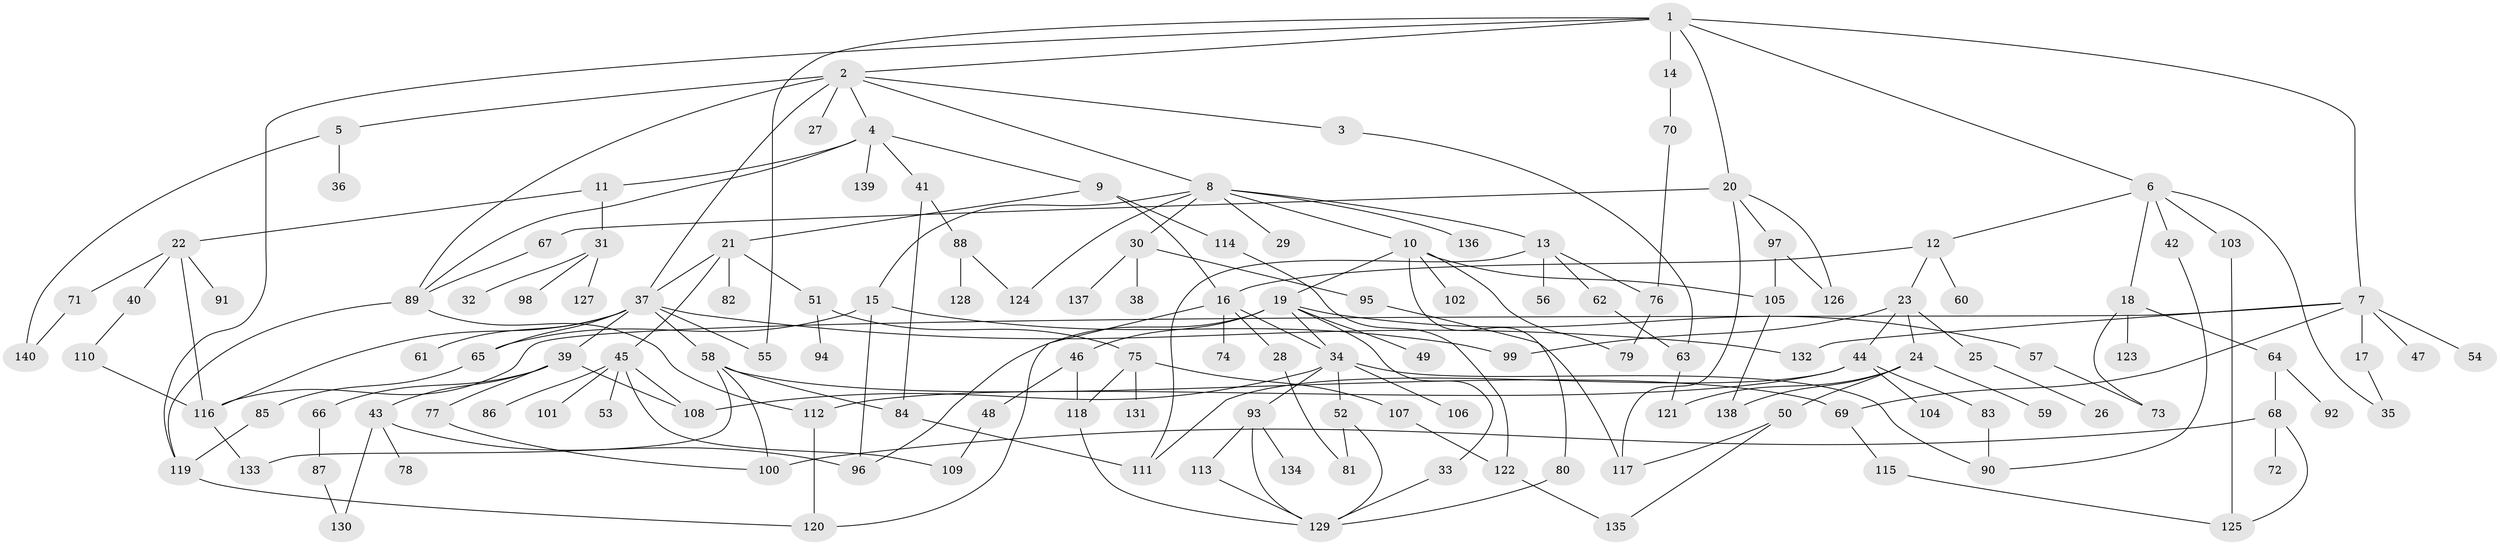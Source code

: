 // coarse degree distribution, {7: 0.04081632653061224, 10: 0.01020408163265306, 3: 0.19387755102040816, 4: 0.08163265306122448, 2: 0.30612244897959184, 6: 0.061224489795918366, 11: 0.01020408163265306, 5: 0.061224489795918366, 1: 0.21428571428571427, 8: 0.01020408163265306, 9: 0.01020408163265306}
// Generated by graph-tools (version 1.1) at 2025/23/03/03/25 07:23:32]
// undirected, 140 vertices, 195 edges
graph export_dot {
graph [start="1"]
  node [color=gray90,style=filled];
  1;
  2;
  3;
  4;
  5;
  6;
  7;
  8;
  9;
  10;
  11;
  12;
  13;
  14;
  15;
  16;
  17;
  18;
  19;
  20;
  21;
  22;
  23;
  24;
  25;
  26;
  27;
  28;
  29;
  30;
  31;
  32;
  33;
  34;
  35;
  36;
  37;
  38;
  39;
  40;
  41;
  42;
  43;
  44;
  45;
  46;
  47;
  48;
  49;
  50;
  51;
  52;
  53;
  54;
  55;
  56;
  57;
  58;
  59;
  60;
  61;
  62;
  63;
  64;
  65;
  66;
  67;
  68;
  69;
  70;
  71;
  72;
  73;
  74;
  75;
  76;
  77;
  78;
  79;
  80;
  81;
  82;
  83;
  84;
  85;
  86;
  87;
  88;
  89;
  90;
  91;
  92;
  93;
  94;
  95;
  96;
  97;
  98;
  99;
  100;
  101;
  102;
  103;
  104;
  105;
  106;
  107;
  108;
  109;
  110;
  111;
  112;
  113;
  114;
  115;
  116;
  117;
  118;
  119;
  120;
  121;
  122;
  123;
  124;
  125;
  126;
  127;
  128;
  129;
  130;
  131;
  132;
  133;
  134;
  135;
  136;
  137;
  138;
  139;
  140;
  1 -- 2;
  1 -- 6;
  1 -- 7;
  1 -- 14;
  1 -- 20;
  1 -- 55;
  1 -- 119;
  2 -- 3;
  2 -- 4;
  2 -- 5;
  2 -- 8;
  2 -- 27;
  2 -- 37;
  2 -- 89;
  3 -- 63;
  4 -- 9;
  4 -- 11;
  4 -- 41;
  4 -- 89;
  4 -- 139;
  5 -- 36;
  5 -- 140;
  6 -- 12;
  6 -- 18;
  6 -- 35;
  6 -- 42;
  6 -- 103;
  7 -- 17;
  7 -- 47;
  7 -- 54;
  7 -- 69;
  7 -- 116;
  7 -- 132;
  8 -- 10;
  8 -- 13;
  8 -- 15;
  8 -- 29;
  8 -- 30;
  8 -- 124;
  8 -- 136;
  9 -- 21;
  9 -- 114;
  9 -- 16;
  10 -- 19;
  10 -- 80;
  10 -- 102;
  10 -- 105;
  10 -- 79;
  11 -- 22;
  11 -- 31;
  12 -- 16;
  12 -- 23;
  12 -- 60;
  13 -- 56;
  13 -- 62;
  13 -- 111;
  13 -- 76;
  14 -- 70;
  15 -- 65;
  15 -- 99;
  15 -- 96;
  16 -- 28;
  16 -- 74;
  16 -- 120;
  16 -- 34;
  17 -- 35;
  18 -- 64;
  18 -- 123;
  18 -- 73;
  19 -- 33;
  19 -- 34;
  19 -- 46;
  19 -- 49;
  19 -- 57;
  19 -- 96;
  20 -- 67;
  20 -- 97;
  20 -- 126;
  20 -- 117;
  21 -- 37;
  21 -- 45;
  21 -- 51;
  21 -- 82;
  22 -- 40;
  22 -- 71;
  22 -- 91;
  22 -- 116;
  23 -- 24;
  23 -- 25;
  23 -- 44;
  23 -- 99;
  24 -- 50;
  24 -- 59;
  24 -- 121;
  24 -- 138;
  25 -- 26;
  28 -- 81;
  30 -- 38;
  30 -- 95;
  30 -- 137;
  31 -- 32;
  31 -- 98;
  31 -- 127;
  33 -- 129;
  34 -- 52;
  34 -- 93;
  34 -- 106;
  34 -- 108;
  34 -- 90;
  37 -- 39;
  37 -- 58;
  37 -- 61;
  37 -- 132;
  37 -- 116;
  37 -- 65;
  37 -- 55;
  39 -- 43;
  39 -- 66;
  39 -- 77;
  39 -- 108;
  40 -- 110;
  41 -- 84;
  41 -- 88;
  42 -- 90;
  43 -- 78;
  43 -- 96;
  43 -- 130;
  44 -- 83;
  44 -- 104;
  44 -- 112;
  44 -- 111;
  45 -- 53;
  45 -- 86;
  45 -- 101;
  45 -- 109;
  45 -- 108;
  46 -- 48;
  46 -- 118;
  48 -- 109;
  50 -- 117;
  50 -- 135;
  51 -- 75;
  51 -- 94;
  52 -- 81;
  52 -- 129;
  57 -- 73;
  58 -- 69;
  58 -- 100;
  58 -- 133;
  58 -- 84;
  62 -- 63;
  63 -- 121;
  64 -- 68;
  64 -- 92;
  65 -- 85;
  66 -- 87;
  67 -- 89;
  68 -- 72;
  68 -- 125;
  68 -- 100;
  69 -- 115;
  70 -- 76;
  71 -- 140;
  75 -- 107;
  75 -- 131;
  75 -- 118;
  76 -- 79;
  77 -- 100;
  80 -- 129;
  83 -- 90;
  84 -- 111;
  85 -- 119;
  87 -- 130;
  88 -- 128;
  88 -- 124;
  89 -- 112;
  89 -- 119;
  93 -- 113;
  93 -- 134;
  93 -- 129;
  95 -- 117;
  97 -- 105;
  97 -- 126;
  103 -- 125;
  105 -- 138;
  107 -- 122;
  110 -- 116;
  112 -- 120;
  113 -- 129;
  114 -- 122;
  115 -- 125;
  116 -- 133;
  118 -- 129;
  119 -- 120;
  122 -- 135;
}
